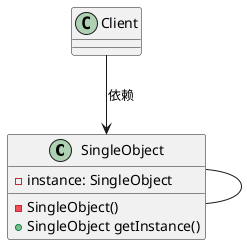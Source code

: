 @startuml
'https://plantuml.com/class-diagram
'说明： 单例模式 Singleton Pattern

class SingleObject {
 - instance: SingleObject
 - SingleObject()
 + SingleObject getInstance()

}
class Client

Client --> SingleObject : 依赖

SingleObject -- SingleObject

@enduml